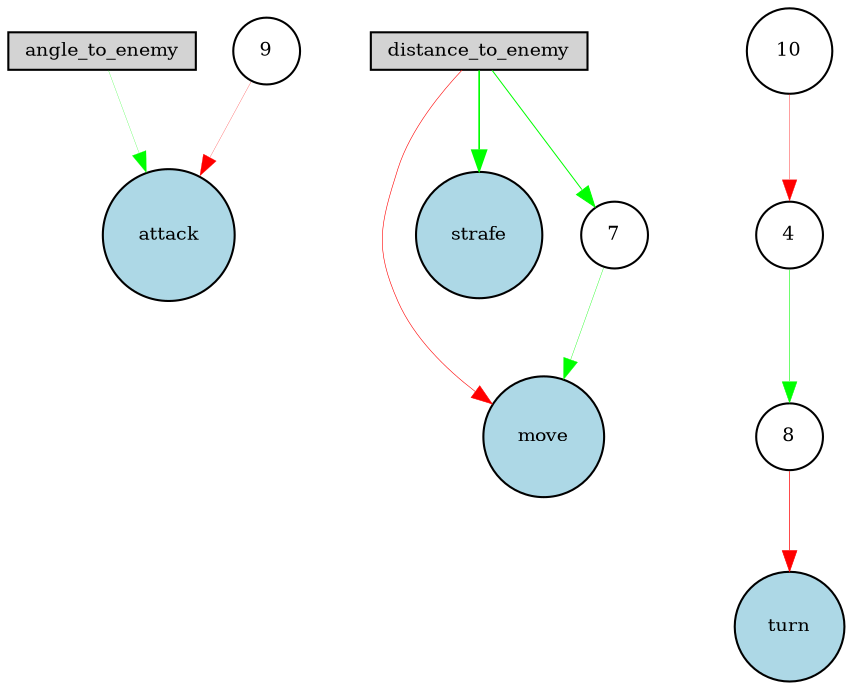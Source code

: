 digraph {
	node [fontsize=9 height=0.2 shape=circle width=0.2]
	angle_to_enemy [fillcolor=lightgray shape=box style=filled]
	distance_to_enemy [fillcolor=lightgray shape=box style=filled]
	move [fillcolor=lightblue style=filled]
	strafe [fillcolor=lightblue style=filled]
	turn [fillcolor=lightblue style=filled]
	attack [fillcolor=lightblue style=filled]
	4 [fillcolor=white style=filled]
	7 [fillcolor=white style=filled]
	8 [fillcolor=white style=filled]
	9 [fillcolor=white style=filled]
	10 [fillcolor=white style=filled]
		distance_to_enemy -> strafe [color=green penwidth=0.798439970104 style=solid]
		7 -> move [color=green penwidth=0.178995150363 style=solid]
		10 -> 4 [color=red penwidth=0.181157323335 style=solid]
		4 -> 8 [color=green penwidth=0.273386273748 style=solid]
		angle_to_enemy -> attack [color=green penwidth=0.114304516511 style=solid]
		9 -> attack [color=red penwidth=0.114454392469 style=solid]
		8 -> turn [color=red penwidth=0.343004638141 style=solid]
		distance_to_enemy -> 7 [color=green penwidth=0.484162150132 style=solid]
		distance_to_enemy -> move [color=red penwidth=0.281574096973 style=solid]
}
